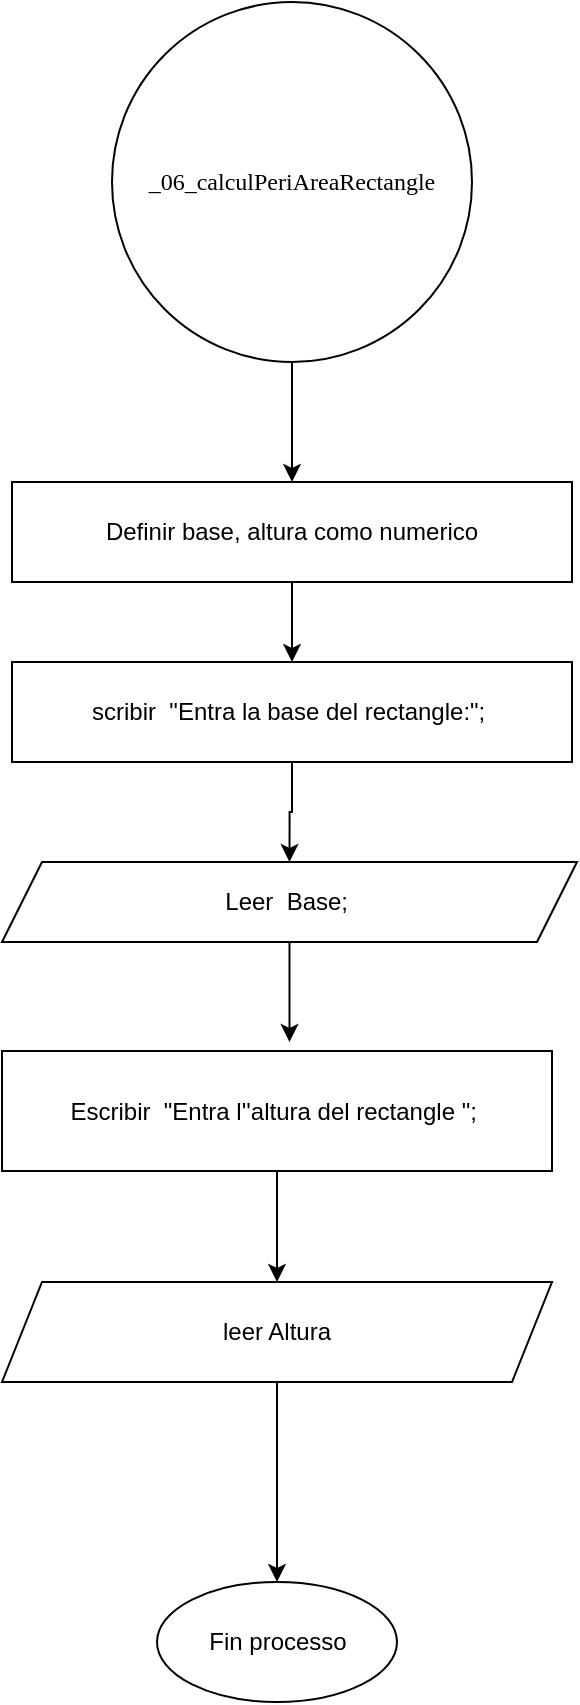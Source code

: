 <mxfile version="20.5.1" type="google"><diagram id="J9xCKAEl0DnpHsDWiW93" name="Página-1"><mxGraphModel dx="1038" dy="539" grid="1" gridSize="10" guides="1" tooltips="1" connect="1" arrows="1" fold="1" page="1" pageScale="1" pageWidth="827" pageHeight="1169" math="0" shadow="0"><root><mxCell id="0"/><mxCell id="1" parent="0"/><mxCell id="OmE5rvtTwJDTaeXmaH-u-16" style="edgeStyle=orthogonalEdgeStyle;rounded=0;orthogonalLoop=1;jettySize=auto;html=1;entryX=0.5;entryY=0;entryDx=0;entryDy=0;fontFamily=Verdana;" edge="1" parent="1" source="OmE5rvtTwJDTaeXmaH-u-2" target="OmE5rvtTwJDTaeXmaH-u-4"><mxGeometry relative="1" as="geometry"/></mxCell><mxCell id="OmE5rvtTwJDTaeXmaH-u-2" value="&lt;font face=&quot;Verdana&quot;&gt;_06_calculPeriAreaRectangle&lt;/font&gt;" style="ellipse;whiteSpace=wrap;html=1;aspect=fixed;" vertex="1" parent="1"><mxGeometry x="390" y="30" width="180" height="180" as="geometry"/></mxCell><mxCell id="OmE5rvtTwJDTaeXmaH-u-17" style="edgeStyle=orthogonalEdgeStyle;rounded=0;orthogonalLoop=1;jettySize=auto;html=1;entryX=0.5;entryY=0;entryDx=0;entryDy=0;fontFamily=Verdana;" edge="1" parent="1" source="OmE5rvtTwJDTaeXmaH-u-4" target="OmE5rvtTwJDTaeXmaH-u-6"><mxGeometry relative="1" as="geometry"/></mxCell><mxCell id="OmE5rvtTwJDTaeXmaH-u-4" value="Definir base, altura como numerico" style="whiteSpace=wrap;html=1;" vertex="1" parent="1"><mxGeometry x="340" y="270" width="280" height="50" as="geometry"/></mxCell><mxCell id="OmE5rvtTwJDTaeXmaH-u-18" style="edgeStyle=orthogonalEdgeStyle;rounded=0;orthogonalLoop=1;jettySize=auto;html=1;entryX=0.5;entryY=0;entryDx=0;entryDy=0;fontFamily=Verdana;" edge="1" parent="1" source="OmE5rvtTwJDTaeXmaH-u-6" target="OmE5rvtTwJDTaeXmaH-u-9"><mxGeometry relative="1" as="geometry"/></mxCell><mxCell id="OmE5rvtTwJDTaeXmaH-u-6" value="&lt;span style=&quot;font-size: 12px;&quot;&gt;scribir&amp;nbsp; &quot;Entra la base del rectangle:&quot;;&amp;nbsp;&lt;/span&gt;" style="whiteSpace=wrap;html=1;" vertex="1" parent="1"><mxGeometry x="340" y="360" width="280" height="50" as="geometry"/></mxCell><mxCell id="OmE5rvtTwJDTaeXmaH-u-7" style="edgeStyle=orthogonalEdgeStyle;rounded=0;orthogonalLoop=1;jettySize=auto;html=1;exitX=0.5;exitY=1;exitDx=0;exitDy=0;" edge="1" parent="1" source="OmE5rvtTwJDTaeXmaH-u-6" target="OmE5rvtTwJDTaeXmaH-u-6"><mxGeometry relative="1" as="geometry"/></mxCell><mxCell id="OmE5rvtTwJDTaeXmaH-u-19" style="edgeStyle=orthogonalEdgeStyle;rounded=0;orthogonalLoop=1;jettySize=auto;html=1;fontFamily=Verdana;" edge="1" parent="1" source="OmE5rvtTwJDTaeXmaH-u-9"><mxGeometry relative="1" as="geometry"><mxPoint x="478.75" y="550" as="targetPoint"/></mxGeometry></mxCell><mxCell id="OmE5rvtTwJDTaeXmaH-u-9" value="&lt;span style=&quot;font-size: 12px;&quot;&gt;Leer&amp;nbsp; Base;&amp;nbsp;&lt;/span&gt;" style="shape=parallelogram;perimeter=parallelogramPerimeter;whiteSpace=wrap;html=1;fixedSize=1;" vertex="1" parent="1"><mxGeometry x="335" y="460" width="287.5" height="40" as="geometry"/></mxCell><mxCell id="OmE5rvtTwJDTaeXmaH-u-20" style="edgeStyle=orthogonalEdgeStyle;rounded=0;orthogonalLoop=1;jettySize=auto;html=1;entryX=0.5;entryY=0;entryDx=0;entryDy=0;fontFamily=Verdana;" edge="1" parent="1" source="OmE5rvtTwJDTaeXmaH-u-11" target="OmE5rvtTwJDTaeXmaH-u-13"><mxGeometry relative="1" as="geometry"/></mxCell><mxCell id="OmE5rvtTwJDTaeXmaH-u-11" value="&lt;span style=&quot;font-size: 12px;&quot;&gt;Escribir&amp;nbsp; &quot;Entra l''altura del rectangle &quot;;&amp;nbsp;&lt;/span&gt;" style="whiteSpace=wrap;html=1;" vertex="1" parent="1"><mxGeometry x="335" y="554.5" width="275" height="60" as="geometry"/></mxCell><mxCell id="OmE5rvtTwJDTaeXmaH-u-21" style="edgeStyle=orthogonalEdgeStyle;rounded=0;orthogonalLoop=1;jettySize=auto;html=1;fontFamily=Verdana;" edge="1" parent="1" source="OmE5rvtTwJDTaeXmaH-u-13" target="OmE5rvtTwJDTaeXmaH-u-15"><mxGeometry relative="1" as="geometry"/></mxCell><mxCell id="OmE5rvtTwJDTaeXmaH-u-13" value="leer Altura" style="shape=parallelogram;perimeter=parallelogramPerimeter;whiteSpace=wrap;html=1;fixedSize=1;" vertex="1" parent="1"><mxGeometry x="335" y="670" width="275" height="50" as="geometry"/></mxCell><mxCell id="OmE5rvtTwJDTaeXmaH-u-15" value="Fin processo" style="ellipse;whiteSpace=wrap;html=1;" vertex="1" parent="1"><mxGeometry x="412.5" y="820" width="120" height="60" as="geometry"/></mxCell></root></mxGraphModel></diagram></mxfile>